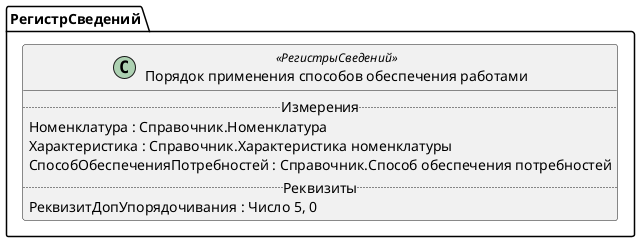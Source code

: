 ﻿@startuml ВариантыОбеспеченияРаботами
'!include templates.wsd
'..\include templates.wsd
class РегистрСведений.ВариантыОбеспеченияРаботами as "Порядок применения способов обеспечения работами" <<РегистрыСведений>>
{
..Измерения..
Номенклатура : Справочник.Номенклатура
Характеристика : Справочник.Характеристика номенклатуры
СпособОбеспеченияПотребностей : Справочник.Способ обеспечения потребностей
..Реквизиты..
РеквизитДопУпорядочивания : Число 5, 0
}
@enduml
